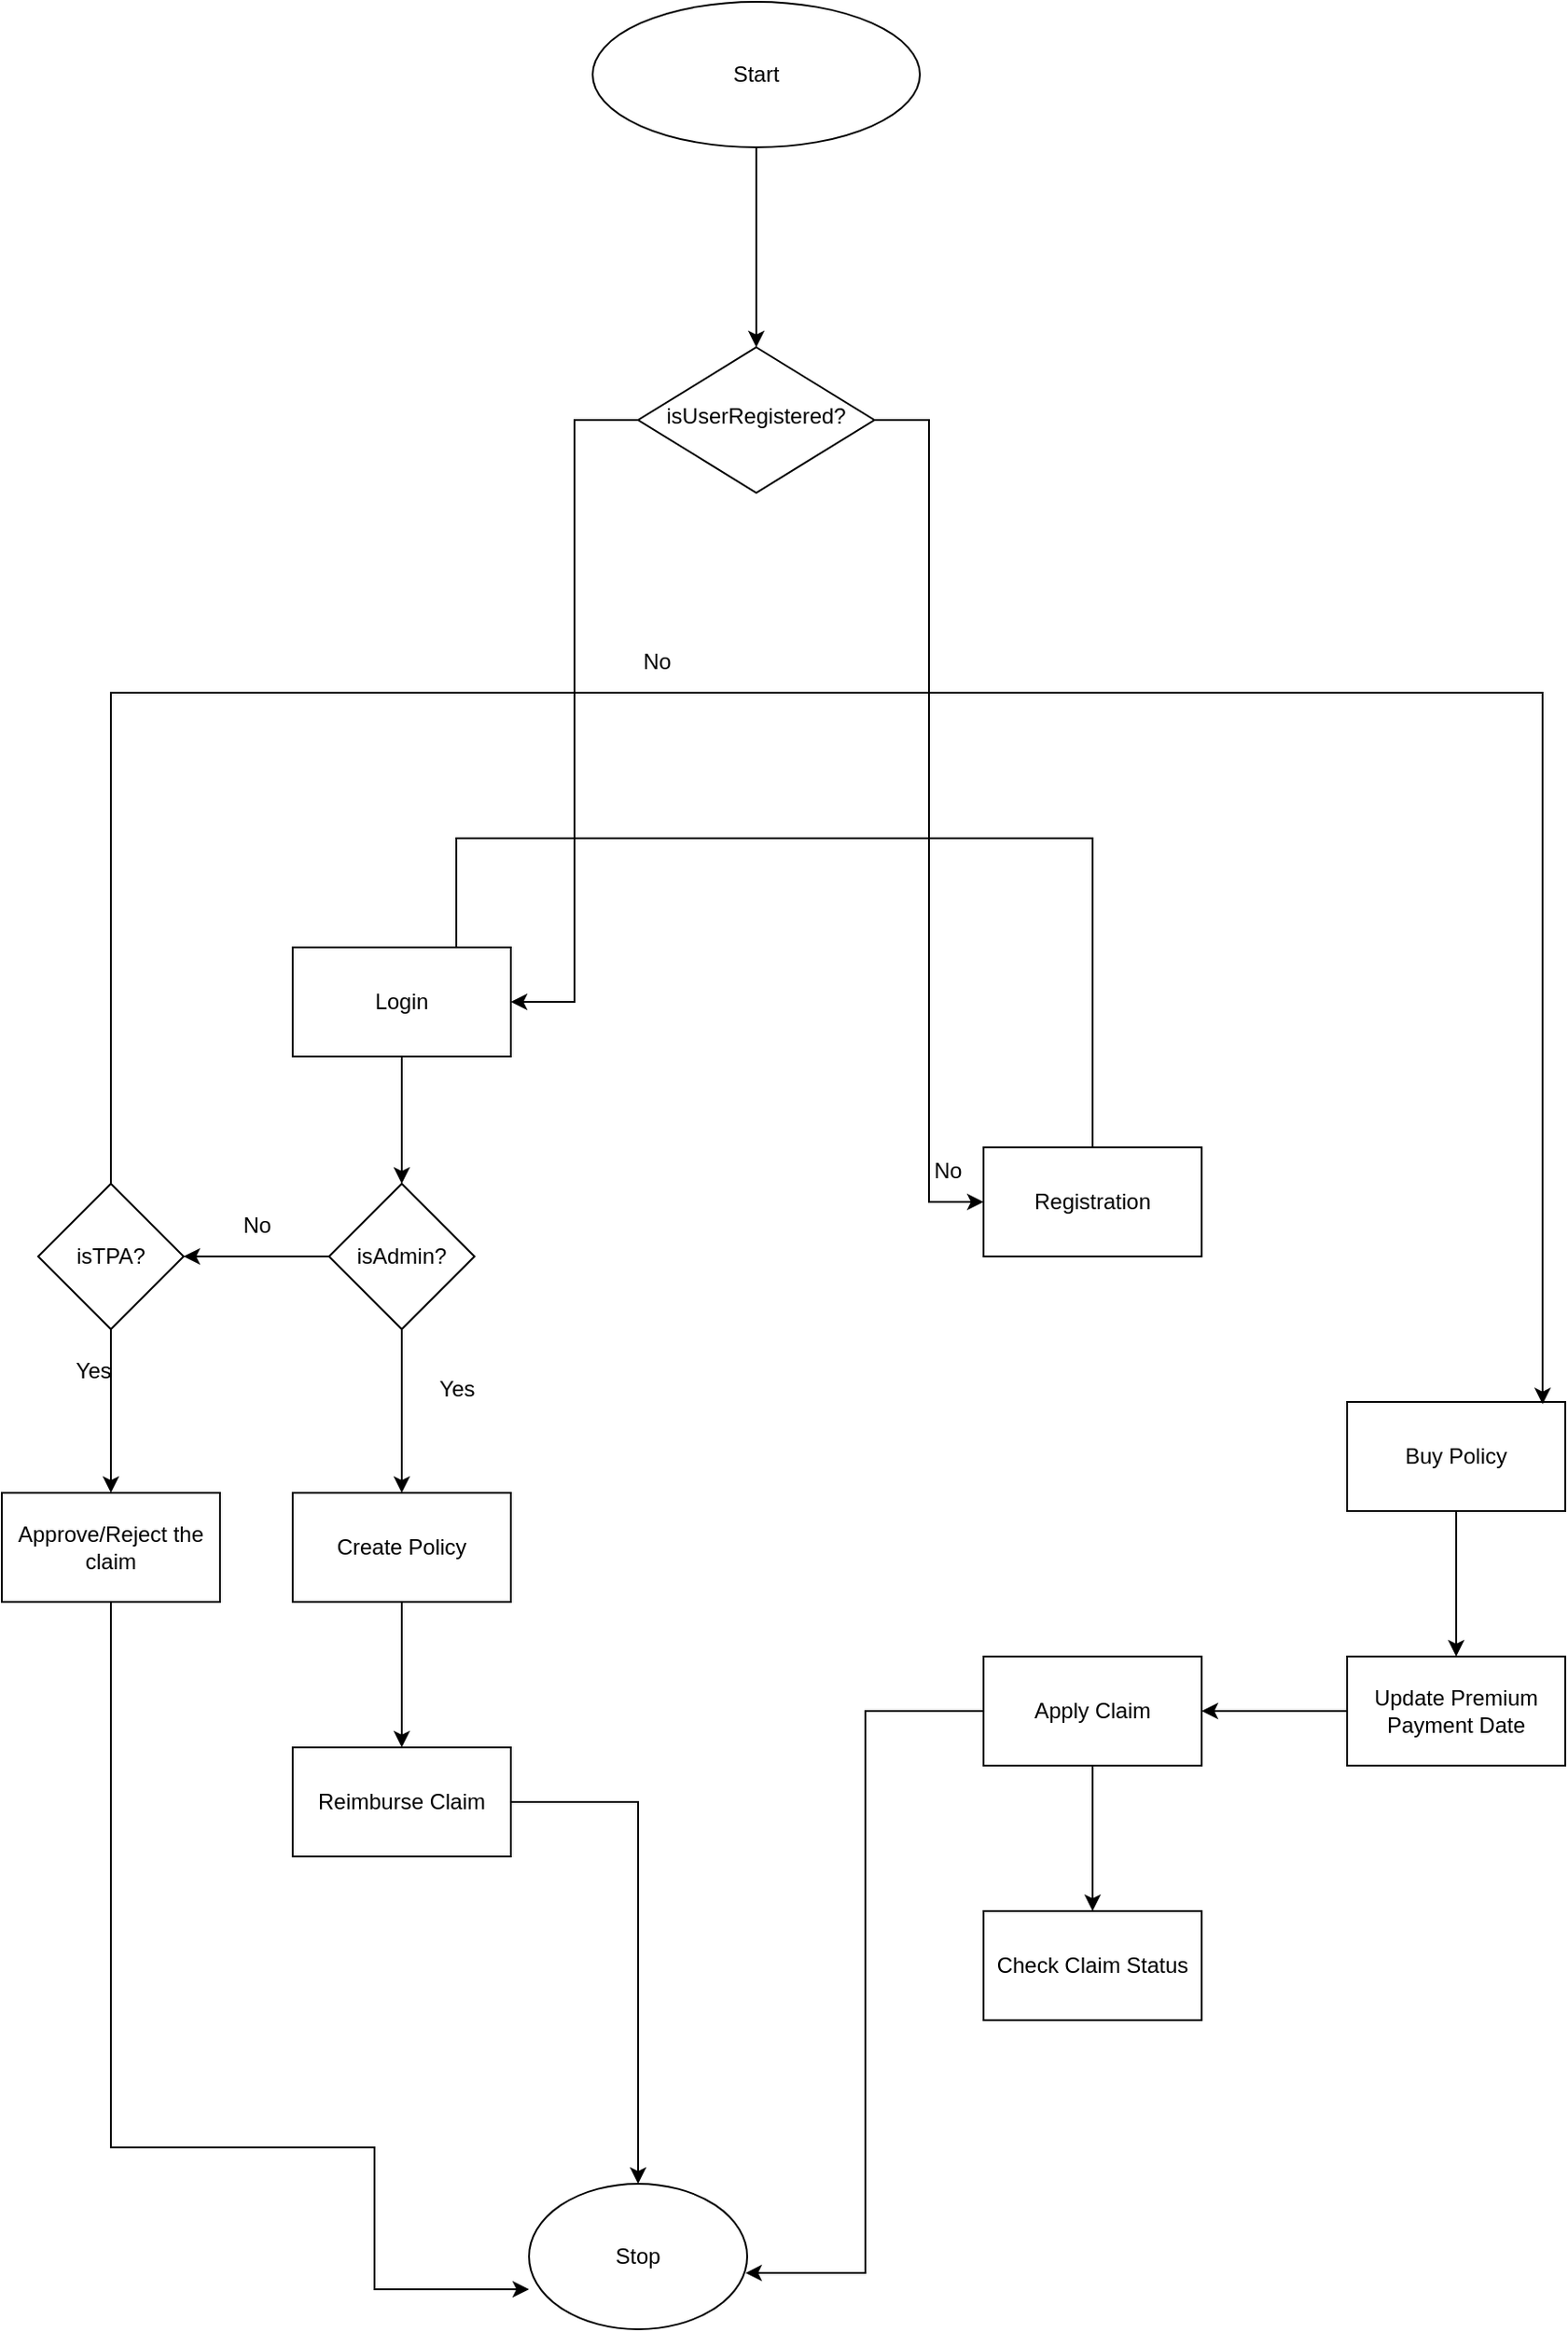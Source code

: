 <mxfile version="24.0.2" type="device">
  <diagram id="C5RBs43oDa-KdzZeNtuy" name="Page-1">
    <mxGraphModel dx="3695" dy="2713" grid="1" gridSize="10" guides="1" tooltips="1" connect="1" arrows="1" fold="1" page="1" pageScale="1" pageWidth="827" pageHeight="1169" math="0" shadow="0">
      <root>
        <mxCell id="WIyWlLk6GJQsqaUBKTNV-0" />
        <mxCell id="WIyWlLk6GJQsqaUBKTNV-1" parent="WIyWlLk6GJQsqaUBKTNV-0" />
        <mxCell id="HU0YTLcC9x-UcdVmA8kI-1" style="edgeStyle=orthogonalEdgeStyle;rounded=0;orthogonalLoop=1;jettySize=auto;html=1;exitX=1;exitY=0.5;exitDx=0;exitDy=0;entryX=0;entryY=0.5;entryDx=0;entryDy=0;" edge="1" parent="WIyWlLk6GJQsqaUBKTNV-1" source="WIyWlLk6GJQsqaUBKTNV-6" target="HU0YTLcC9x-UcdVmA8kI-0">
          <mxGeometry relative="1" as="geometry" />
        </mxCell>
        <mxCell id="HU0YTLcC9x-UcdVmA8kI-40" style="edgeStyle=orthogonalEdgeStyle;rounded=0;orthogonalLoop=1;jettySize=auto;html=1;entryX=1;entryY=0.5;entryDx=0;entryDy=0;" edge="1" parent="WIyWlLk6GJQsqaUBKTNV-1" source="WIyWlLk6GJQsqaUBKTNV-6" target="HU0YTLcC9x-UcdVmA8kI-17">
          <mxGeometry relative="1" as="geometry" />
        </mxCell>
        <mxCell id="WIyWlLk6GJQsqaUBKTNV-6" value="isUserRegistered?" style="rhombus;whiteSpace=wrap;html=1;shadow=0;fontFamily=Helvetica;fontSize=12;align=center;strokeWidth=1;spacing=6;spacingTop=-4;" parent="WIyWlLk6GJQsqaUBKTNV-1" vertex="1">
          <mxGeometry x="150" y="-260" width="130" height="80" as="geometry" />
        </mxCell>
        <mxCell id="HU0YTLcC9x-UcdVmA8kI-45" style="edgeStyle=orthogonalEdgeStyle;rounded=0;orthogonalLoop=1;jettySize=auto;html=1;entryX=0.75;entryY=1;entryDx=0;entryDy=0;" edge="1" parent="WIyWlLk6GJQsqaUBKTNV-1" source="HU0YTLcC9x-UcdVmA8kI-0" target="HU0YTLcC9x-UcdVmA8kI-17">
          <mxGeometry relative="1" as="geometry">
            <Array as="points">
              <mxPoint x="400" y="10" />
              <mxPoint x="50" y="10" />
            </Array>
          </mxGeometry>
        </mxCell>
        <mxCell id="HU0YTLcC9x-UcdVmA8kI-0" value="Registration" style="rounded=0;whiteSpace=wrap;html=1;" vertex="1" parent="WIyWlLk6GJQsqaUBKTNV-1">
          <mxGeometry x="340" y="180" width="120" height="60" as="geometry" />
        </mxCell>
        <mxCell id="HU0YTLcC9x-UcdVmA8kI-7" value="" style="edgeStyle=orthogonalEdgeStyle;rounded=0;orthogonalLoop=1;jettySize=auto;html=1;" edge="1" parent="WIyWlLk6GJQsqaUBKTNV-1" source="HU0YTLcC9x-UcdVmA8kI-4" target="HU0YTLcC9x-UcdVmA8kI-6">
          <mxGeometry relative="1" as="geometry" />
        </mxCell>
        <mxCell id="HU0YTLcC9x-UcdVmA8kI-4" value="Buy Policy" style="whiteSpace=wrap;html=1;rounded=0;" vertex="1" parent="WIyWlLk6GJQsqaUBKTNV-1">
          <mxGeometry x="540" y="320" width="120" height="60" as="geometry" />
        </mxCell>
        <mxCell id="HU0YTLcC9x-UcdVmA8kI-9" value="" style="edgeStyle=orthogonalEdgeStyle;rounded=0;orthogonalLoop=1;jettySize=auto;html=1;" edge="1" parent="WIyWlLk6GJQsqaUBKTNV-1" source="HU0YTLcC9x-UcdVmA8kI-6" target="HU0YTLcC9x-UcdVmA8kI-8">
          <mxGeometry relative="1" as="geometry" />
        </mxCell>
        <mxCell id="HU0YTLcC9x-UcdVmA8kI-6" value="Update Premium Payment Date" style="whiteSpace=wrap;html=1;rounded=0;" vertex="1" parent="WIyWlLk6GJQsqaUBKTNV-1">
          <mxGeometry x="540" y="460" width="120" height="60" as="geometry" />
        </mxCell>
        <mxCell id="HU0YTLcC9x-UcdVmA8kI-12" value="" style="edgeStyle=orthogonalEdgeStyle;rounded=0;orthogonalLoop=1;jettySize=auto;html=1;" edge="1" parent="WIyWlLk6GJQsqaUBKTNV-1" source="HU0YTLcC9x-UcdVmA8kI-8" target="HU0YTLcC9x-UcdVmA8kI-11">
          <mxGeometry relative="1" as="geometry" />
        </mxCell>
        <mxCell id="HU0YTLcC9x-UcdVmA8kI-8" value="Apply Claim" style="whiteSpace=wrap;html=1;rounded=0;" vertex="1" parent="WIyWlLk6GJQsqaUBKTNV-1">
          <mxGeometry x="340" y="460" width="120" height="60" as="geometry" />
        </mxCell>
        <mxCell id="HU0YTLcC9x-UcdVmA8kI-11" value="Check Claim Status" style="whiteSpace=wrap;html=1;rounded=0;" vertex="1" parent="WIyWlLk6GJQsqaUBKTNV-1">
          <mxGeometry x="340" y="600" width="120" height="60" as="geometry" />
        </mxCell>
        <mxCell id="HU0YTLcC9x-UcdVmA8kI-21" value="" style="edgeStyle=orthogonalEdgeStyle;rounded=0;orthogonalLoop=1;jettySize=auto;html=1;" edge="1" parent="WIyWlLk6GJQsqaUBKTNV-1" source="HU0YTLcC9x-UcdVmA8kI-17" target="HU0YTLcC9x-UcdVmA8kI-20">
          <mxGeometry relative="1" as="geometry" />
        </mxCell>
        <mxCell id="HU0YTLcC9x-UcdVmA8kI-17" value="Login" style="rounded=0;whiteSpace=wrap;html=1;" vertex="1" parent="WIyWlLk6GJQsqaUBKTNV-1">
          <mxGeometry x="-40" y="70" width="120" height="60" as="geometry" />
        </mxCell>
        <mxCell id="HU0YTLcC9x-UcdVmA8kI-23" value="" style="edgeStyle=orthogonalEdgeStyle;rounded=0;orthogonalLoop=1;jettySize=auto;html=1;" edge="1" parent="WIyWlLk6GJQsqaUBKTNV-1" source="HU0YTLcC9x-UcdVmA8kI-20" target="HU0YTLcC9x-UcdVmA8kI-22">
          <mxGeometry relative="1" as="geometry" />
        </mxCell>
        <mxCell id="HU0YTLcC9x-UcdVmA8kI-26" value="" style="edgeStyle=orthogonalEdgeStyle;rounded=0;orthogonalLoop=1;jettySize=auto;html=1;" edge="1" parent="WIyWlLk6GJQsqaUBKTNV-1" source="HU0YTLcC9x-UcdVmA8kI-20" target="HU0YTLcC9x-UcdVmA8kI-25">
          <mxGeometry relative="1" as="geometry" />
        </mxCell>
        <mxCell id="HU0YTLcC9x-UcdVmA8kI-20" value="isAdmin?" style="rhombus;whiteSpace=wrap;html=1;rounded=0;" vertex="1" parent="WIyWlLk6GJQsqaUBKTNV-1">
          <mxGeometry x="-20" y="200" width="80" height="80" as="geometry" />
        </mxCell>
        <mxCell id="HU0YTLcC9x-UcdVmA8kI-31" value="" style="edgeStyle=orthogonalEdgeStyle;rounded=0;orthogonalLoop=1;jettySize=auto;html=1;" edge="1" parent="WIyWlLk6GJQsqaUBKTNV-1" source="HU0YTLcC9x-UcdVmA8kI-22" target="HU0YTLcC9x-UcdVmA8kI-30">
          <mxGeometry relative="1" as="geometry" />
        </mxCell>
        <mxCell id="HU0YTLcC9x-UcdVmA8kI-22" value="isTPA?" style="rhombus;whiteSpace=wrap;html=1;rounded=0;" vertex="1" parent="WIyWlLk6GJQsqaUBKTNV-1">
          <mxGeometry x="-180" y="200" width="80" height="80" as="geometry" />
        </mxCell>
        <mxCell id="HU0YTLcC9x-UcdVmA8kI-24" value="No" style="text;html=1;align=center;verticalAlign=middle;resizable=0;points=[];autosize=1;strokeColor=none;fillColor=none;" vertex="1" parent="WIyWlLk6GJQsqaUBKTNV-1">
          <mxGeometry x="-80" y="208" width="40" height="30" as="geometry" />
        </mxCell>
        <mxCell id="HU0YTLcC9x-UcdVmA8kI-28" value="" style="edgeStyle=orthogonalEdgeStyle;rounded=0;orthogonalLoop=1;jettySize=auto;html=1;" edge="1" parent="WIyWlLk6GJQsqaUBKTNV-1" source="HU0YTLcC9x-UcdVmA8kI-25" target="HU0YTLcC9x-UcdVmA8kI-27">
          <mxGeometry relative="1" as="geometry" />
        </mxCell>
        <mxCell id="HU0YTLcC9x-UcdVmA8kI-25" value="Create Policy" style="rounded=0;whiteSpace=wrap;html=1;" vertex="1" parent="WIyWlLk6GJQsqaUBKTNV-1">
          <mxGeometry x="-40" y="370" width="120" height="60" as="geometry" />
        </mxCell>
        <mxCell id="HU0YTLcC9x-UcdVmA8kI-34" style="edgeStyle=orthogonalEdgeStyle;rounded=0;orthogonalLoop=1;jettySize=auto;html=1;" edge="1" parent="WIyWlLk6GJQsqaUBKTNV-1" source="HU0YTLcC9x-UcdVmA8kI-27" target="HU0YTLcC9x-UcdVmA8kI-32">
          <mxGeometry relative="1" as="geometry" />
        </mxCell>
        <mxCell id="HU0YTLcC9x-UcdVmA8kI-27" value="Reimburse Claim" style="rounded=0;whiteSpace=wrap;html=1;" vertex="1" parent="WIyWlLk6GJQsqaUBKTNV-1">
          <mxGeometry x="-40" y="510" width="120" height="60" as="geometry" />
        </mxCell>
        <mxCell id="HU0YTLcC9x-UcdVmA8kI-30" value="Approve/Reject the claim" style="rounded=0;whiteSpace=wrap;html=1;" vertex="1" parent="WIyWlLk6GJQsqaUBKTNV-1">
          <mxGeometry x="-200" y="370" width="120" height="60" as="geometry" />
        </mxCell>
        <mxCell id="HU0YTLcC9x-UcdVmA8kI-32" value="Stop" style="ellipse;whiteSpace=wrap;html=1;" vertex="1" parent="WIyWlLk6GJQsqaUBKTNV-1">
          <mxGeometry x="90" y="750" width="120" height="80" as="geometry" />
        </mxCell>
        <mxCell id="HU0YTLcC9x-UcdVmA8kI-33" style="edgeStyle=orthogonalEdgeStyle;rounded=0;orthogonalLoop=1;jettySize=auto;html=1;entryX=0;entryY=0.725;entryDx=0;entryDy=0;entryPerimeter=0;" edge="1" parent="WIyWlLk6GJQsqaUBKTNV-1" source="HU0YTLcC9x-UcdVmA8kI-30" target="HU0YTLcC9x-UcdVmA8kI-32">
          <mxGeometry relative="1" as="geometry">
            <Array as="points">
              <mxPoint x="-140" y="730" />
              <mxPoint x="5" y="730" />
              <mxPoint x="5" y="808" />
            </Array>
          </mxGeometry>
        </mxCell>
        <mxCell id="HU0YTLcC9x-UcdVmA8kI-36" style="edgeStyle=orthogonalEdgeStyle;rounded=0;orthogonalLoop=1;jettySize=auto;html=1;entryX=0.992;entryY=0.613;entryDx=0;entryDy=0;entryPerimeter=0;" edge="1" parent="WIyWlLk6GJQsqaUBKTNV-1" source="HU0YTLcC9x-UcdVmA8kI-8" target="HU0YTLcC9x-UcdVmA8kI-32">
          <mxGeometry relative="1" as="geometry" />
        </mxCell>
        <mxCell id="HU0YTLcC9x-UcdVmA8kI-49" style="edgeStyle=orthogonalEdgeStyle;rounded=0;orthogonalLoop=1;jettySize=auto;html=1;entryX=0.5;entryY=0;entryDx=0;entryDy=0;" edge="1" parent="WIyWlLk6GJQsqaUBKTNV-1" source="HU0YTLcC9x-UcdVmA8kI-37" target="WIyWlLk6GJQsqaUBKTNV-6">
          <mxGeometry relative="1" as="geometry" />
        </mxCell>
        <mxCell id="HU0YTLcC9x-UcdVmA8kI-37" value="Start" style="ellipse;whiteSpace=wrap;html=1;" vertex="1" parent="WIyWlLk6GJQsqaUBKTNV-1">
          <mxGeometry x="125" y="-450" width="180" height="80" as="geometry" />
        </mxCell>
        <mxCell id="HU0YTLcC9x-UcdVmA8kI-38" value="No" style="text;html=1;align=center;verticalAlign=middle;resizable=0;points=[];autosize=1;strokeColor=none;fillColor=none;" vertex="1" parent="WIyWlLk6GJQsqaUBKTNV-1">
          <mxGeometry x="300" y="178" width="40" height="30" as="geometry" />
        </mxCell>
        <mxCell id="HU0YTLcC9x-UcdVmA8kI-43" value="Yes" style="text;html=1;align=center;verticalAlign=middle;resizable=0;points=[];autosize=1;strokeColor=none;fillColor=none;" vertex="1" parent="WIyWlLk6GJQsqaUBKTNV-1">
          <mxGeometry x="-170" y="288" width="40" height="30" as="geometry" />
        </mxCell>
        <mxCell id="HU0YTLcC9x-UcdVmA8kI-44" value="Yes" style="text;html=1;align=center;verticalAlign=middle;resizable=0;points=[];autosize=1;strokeColor=none;fillColor=none;" vertex="1" parent="WIyWlLk6GJQsqaUBKTNV-1">
          <mxGeometry x="30" y="298" width="40" height="30" as="geometry" />
        </mxCell>
        <mxCell id="HU0YTLcC9x-UcdVmA8kI-47" style="edgeStyle=orthogonalEdgeStyle;rounded=0;orthogonalLoop=1;jettySize=auto;html=1;entryX=0.896;entryY=0.021;entryDx=0;entryDy=0;entryPerimeter=0;" edge="1" parent="WIyWlLk6GJQsqaUBKTNV-1" source="HU0YTLcC9x-UcdVmA8kI-22" target="HU0YTLcC9x-UcdVmA8kI-4">
          <mxGeometry relative="1" as="geometry">
            <Array as="points">
              <mxPoint x="-140" y="-70" />
              <mxPoint x="648" y="-70" />
            </Array>
          </mxGeometry>
        </mxCell>
        <mxCell id="HU0YTLcC9x-UcdVmA8kI-48" value="No" style="text;html=1;align=center;verticalAlign=middle;resizable=0;points=[];autosize=1;strokeColor=none;fillColor=none;" vertex="1" parent="WIyWlLk6GJQsqaUBKTNV-1">
          <mxGeometry x="140" y="-102" width="40" height="30" as="geometry" />
        </mxCell>
      </root>
    </mxGraphModel>
  </diagram>
</mxfile>
